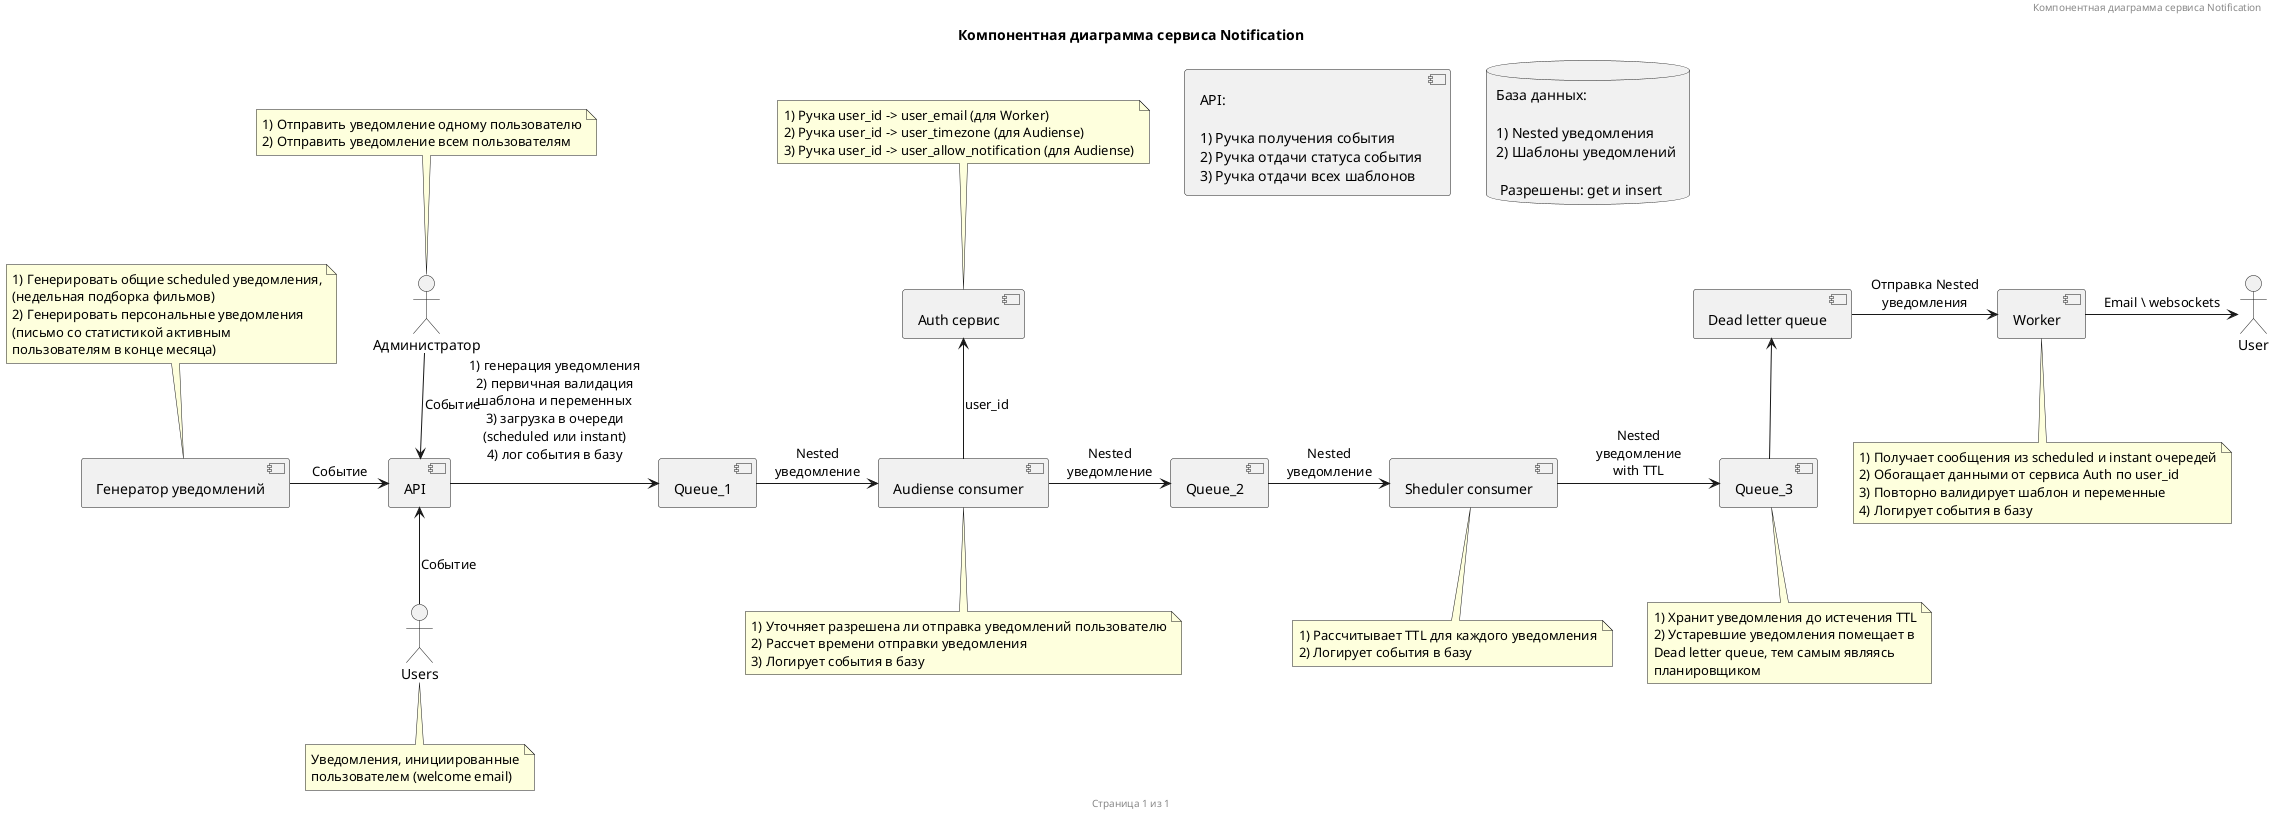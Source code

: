 @startuml

skinparam backgroundColor white
skinparam componentStyle uml2

header Компонентная диаграмма сервиса Notification
title Компонентная диаграмма сервиса Notification
footer Страница 1 из 1

actor Администратор
actor Users
actor User

component Generator as "Генератор уведомлений"
component API as "API"
component API_2 as "API: \n\n1) Ручка получения события\n2) Ручка отдачи статуса события \n3) Ручка отдачи всех шаблонов"
component Audiense as "Audiense consumer"
component Auth as "Auth сервис"
component Sheduler as "Sheduler consumer"
component Worker

database Database as "База данных: \n\n1) Nested уведомления\n2) Шаблоны уведомлений \n\n Разрешены: get и insert"

component Queue_1
component Queue_2
component Queue_3
component DLQ as "Dead letter queue"

Generator -> API: Событие
Администратор -down-> API: Событие
Users -up-> API: Событие
API -right-> Queue_1: 1) генерация уведомления\n2) первичная валидация\nшаблона и переменных\n3) загрузка в очереди\n(scheduled или instant)\n4) лог события в базу\n
Queue_1 -right-> Audiense: Nested\nуведомление
Audiense -right-> Queue_2: Nested\nуведомление
Audiense -up-> Auth: user_id
Queue_2 -right-> Sheduler: Nested\nуведомление
Sheduler -right-> Queue_3: Nested\nуведомление\nwith TTL
Queue_3 -up-> DLQ
DLQ -right-> Worker: Отправка Nested\nуведомления
Worker -right-> User: Email \ websockets

note top of Generator
    1) Генерировать общие scheduled уведомления,
    (недельная подборка фильмов)
    2) Генерировать персональные уведомления
    (письмо со статистикой активным
    пользователям в конце месяца)
end note

note top of Администратор
    1) Отправить уведомление одному пользователю
    2) Отправить уведомление всем пользователям
end note

note bottom of Users
    Уведомления, инициированные
    пользователем (welcome email)
end note

note bottom of Audiense
    1) Уточняет разрешена ли отправка уведомлений пользователю
    2) Рассчет времени отправки уведомления
    3) Логирует события в базу
end note

note bottom of Sheduler
    1) Рассчитывает TTL для каждого уведомления
    2) Логирует события в базу
end note

note bottom of Queue_3
    1) Хранит уведомления до истечения TTL
    2) Устаревшие уведомления помещает в
    Dead letter queue, тем самым являясь
    планировщиком
end note

note bottom of Worker
    1) Получает сообщения из scheduled и instant очередей
    2) Обогащает данными от сервиса Auth по user_id
    3) Повторно валидирует шаблон и переменные
    4) Логирует события в базу
end note

note top of Auth
    1) Ручка user_id -> user_email (для Worker)
    2) Ручка user_id -> user_timezone (для Audiense)
    3) Ручка user_id -> user_allow_notification (для Audiense)
end note

@enduml
